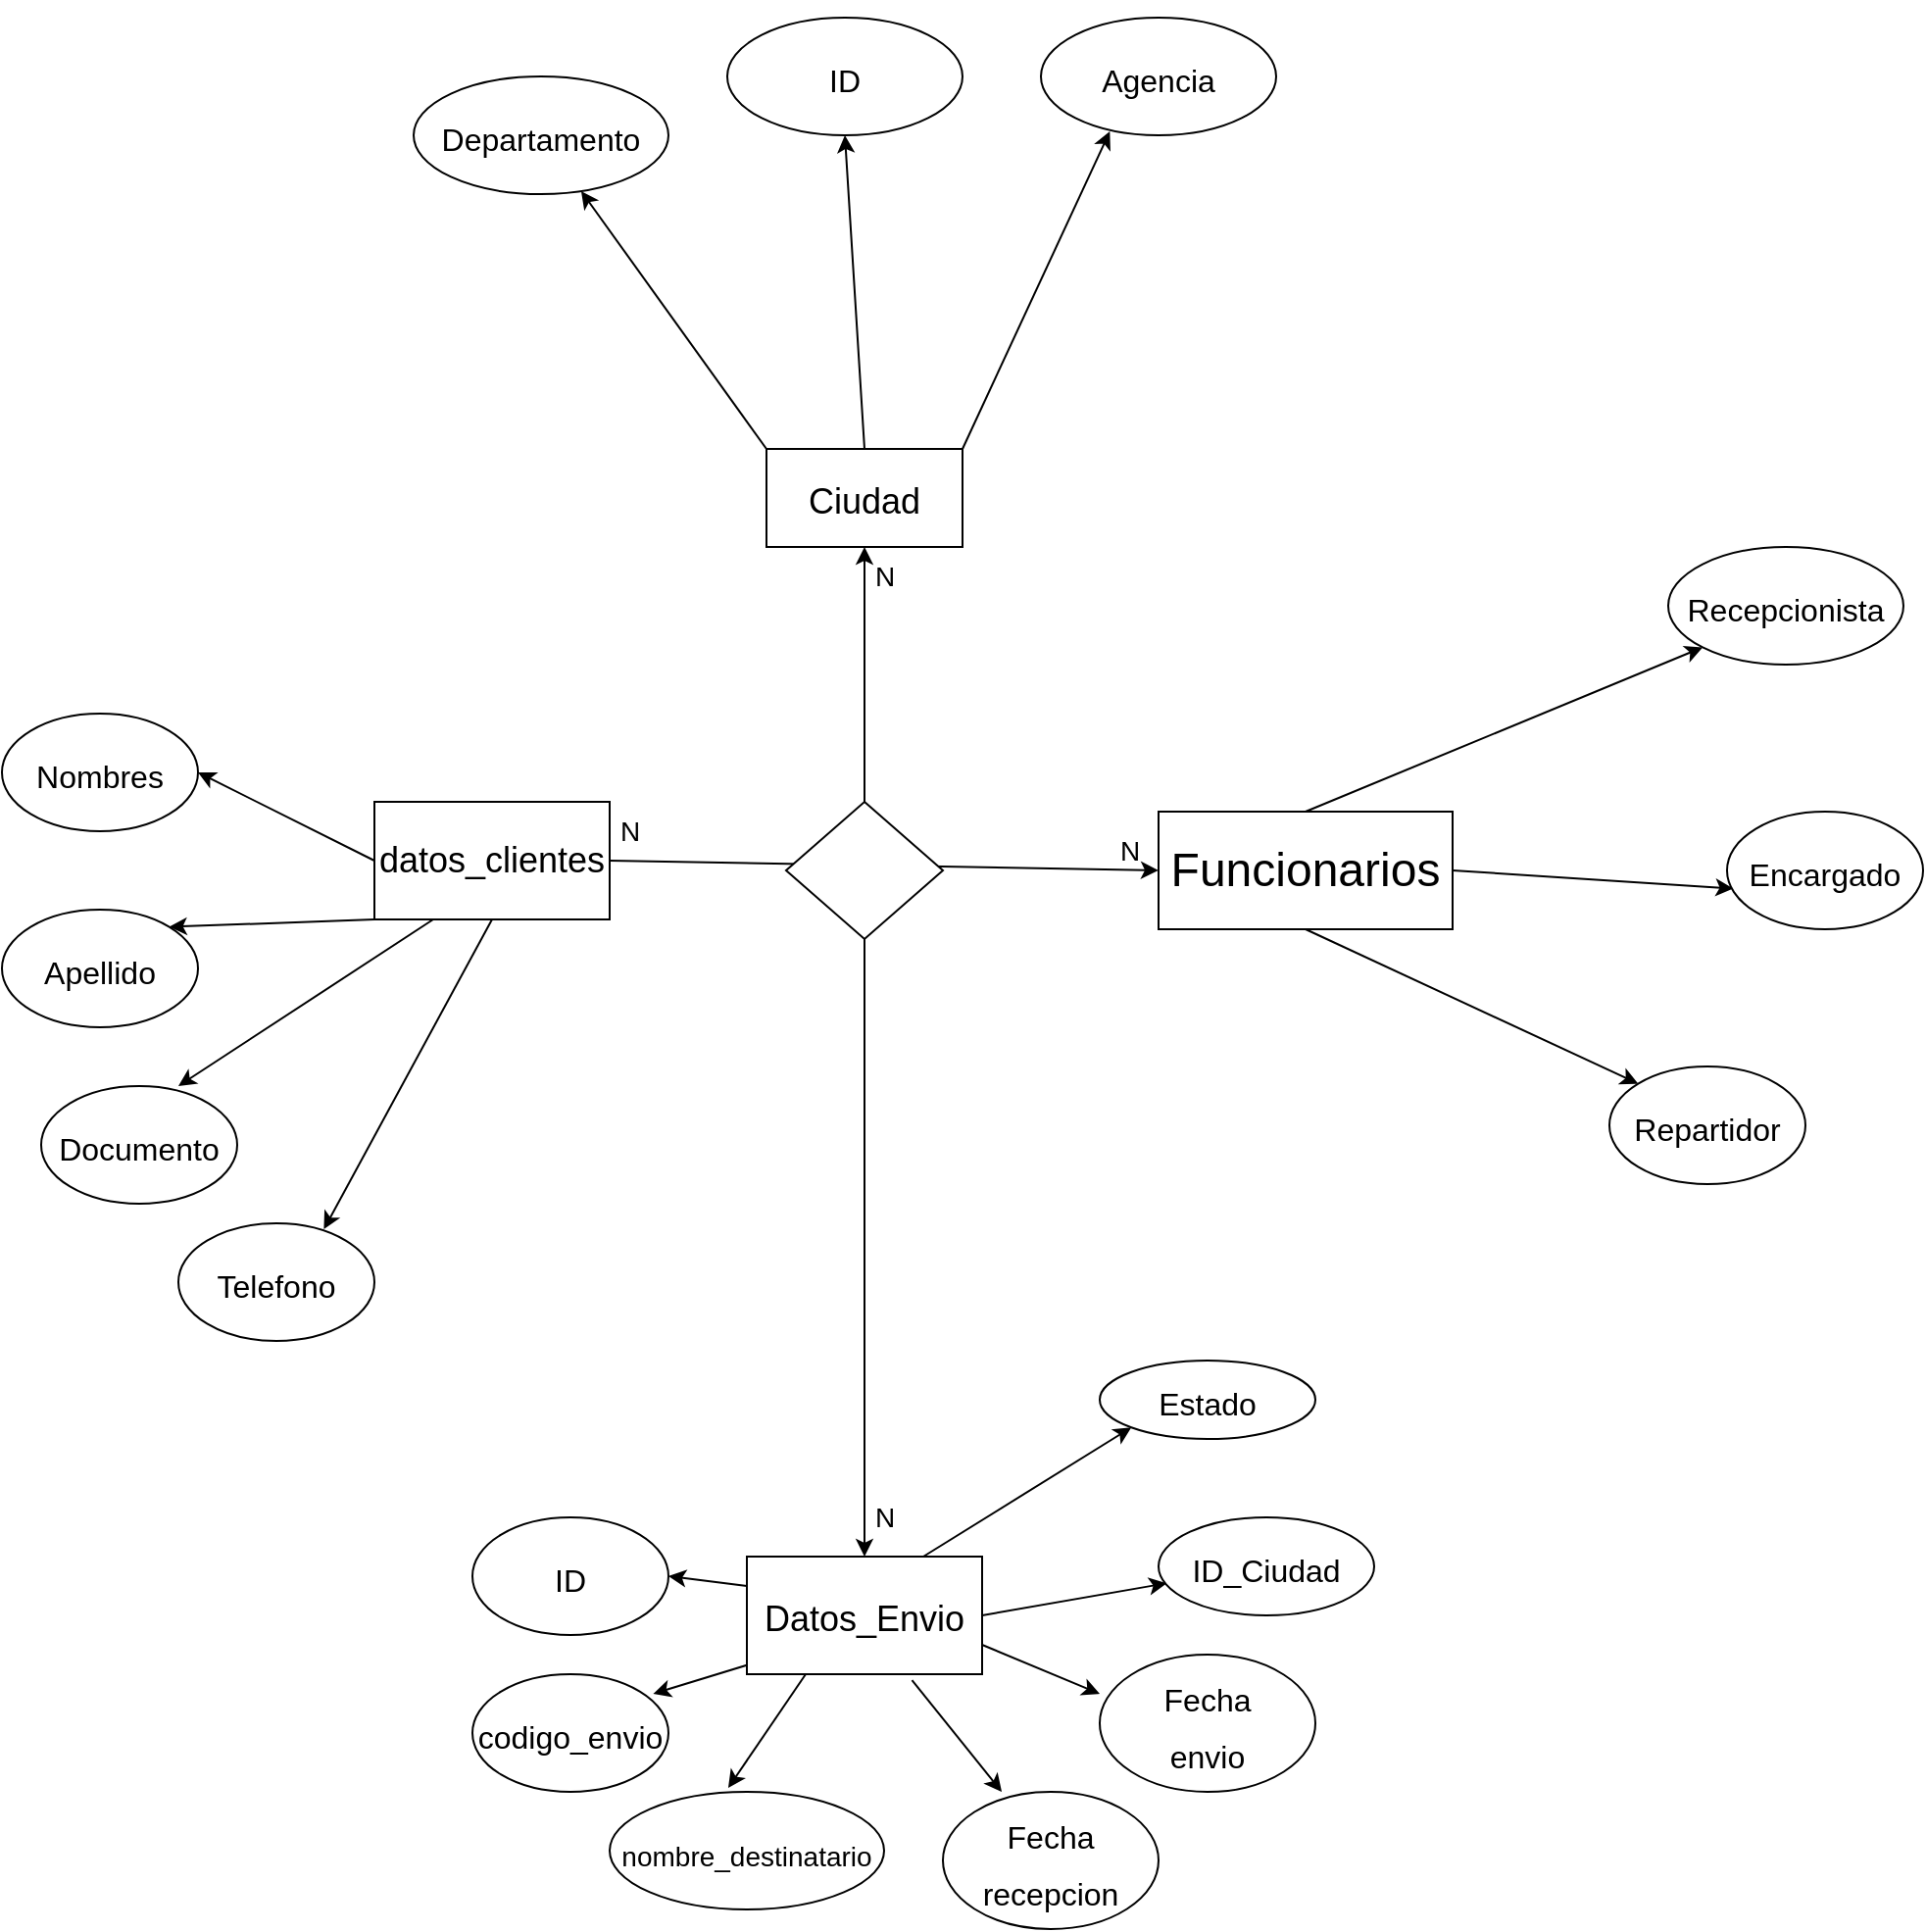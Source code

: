 <mxfile>
    <diagram id="X9rz7JlQrc1HFLLIPBNo" name="Página-1">
        <mxGraphModel dx="1779" dy="1683" grid="1" gridSize="10" guides="1" tooltips="1" connect="1" arrows="1" fold="1" page="1" pageScale="1" pageWidth="827" pageHeight="1169" math="0" shadow="0">
            <root>
                <mxCell id="0"/>
                <mxCell id="1" parent="0"/>
                <mxCell id="11" style="edgeStyle=none;html=1;exitX=0;exitY=0.5;exitDx=0;exitDy=0;fontSize=24;entryX=1;entryY=0.5;entryDx=0;entryDy=0;" edge="1" parent="1" source="2" target="14">
                    <mxGeometry relative="1" as="geometry">
                        <mxPoint x="90" y="190.167" as="targetPoint"/>
                    </mxGeometry>
                </mxCell>
                <mxCell id="12" style="edgeStyle=none;html=1;exitX=0;exitY=1;exitDx=0;exitDy=0;fontSize=24;entryX=1;entryY=0;entryDx=0;entryDy=0;" edge="1" parent="1" source="2" target="15">
                    <mxGeometry relative="1" as="geometry">
                        <mxPoint x="100" y="260" as="targetPoint"/>
                    </mxGeometry>
                </mxCell>
                <mxCell id="13" style="edgeStyle=none;html=1;exitX=0.25;exitY=1;exitDx=0;exitDy=0;fontSize=24;entryX=0.7;entryY=0;entryDx=0;entryDy=0;entryPerimeter=0;" edge="1" parent="1" source="2" target="16">
                    <mxGeometry relative="1" as="geometry">
                        <mxPoint x="170" y="300" as="targetPoint"/>
                    </mxGeometry>
                </mxCell>
                <mxCell id="22" style="edgeStyle=none;html=1;exitX=0.5;exitY=1;exitDx=0;exitDy=0;fontSize=16;entryX=0.742;entryY=0.051;entryDx=0;entryDy=0;entryPerimeter=0;" edge="1" parent="1" source="2" target="23">
                    <mxGeometry relative="1" as="geometry">
                        <mxPoint x="100.0" y="350" as="targetPoint"/>
                    </mxGeometry>
                </mxCell>
                <mxCell id="46" style="edgeStyle=none;html=1;exitX=1;exitY=0.5;exitDx=0;exitDy=0;entryX=0;entryY=0.5;entryDx=0;entryDy=0;fontSize=14;" edge="1" parent="1" source="2" target="3">
                    <mxGeometry relative="1" as="geometry"/>
                </mxCell>
                <mxCell id="2" value="&lt;font style=&quot;font-size: 18px&quot;&gt;datos_clientes&lt;/font&gt;" style="rounded=0;whiteSpace=wrap;html=1;" vertex="1" parent="1">
                    <mxGeometry x="110" y="145" width="120" height="60" as="geometry"/>
                </mxCell>
                <mxCell id="4" style="edgeStyle=none;html=1;exitX=0.5;exitY=1;exitDx=0;exitDy=0;fontSize=24;entryX=0;entryY=0;entryDx=0;entryDy=0;" edge="1" parent="1" source="3" target="7">
                    <mxGeometry relative="1" as="geometry">
                        <mxPoint x="590" y="320" as="targetPoint"/>
                    </mxGeometry>
                </mxCell>
                <mxCell id="5" style="edgeStyle=none;html=1;exitX=1;exitY=0.5;exitDx=0;exitDy=0;fontSize=24;entryX=0.032;entryY=0.654;entryDx=0;entryDy=0;entryPerimeter=0;" edge="1" parent="1" source="3" target="8">
                    <mxGeometry relative="1" as="geometry">
                        <mxPoint x="690" y="190" as="targetPoint"/>
                    </mxGeometry>
                </mxCell>
                <mxCell id="6" style="edgeStyle=none;html=1;exitX=0.5;exitY=0;exitDx=0;exitDy=0;fontSize=24;entryX=0;entryY=1;entryDx=0;entryDy=0;" edge="1" parent="1" source="3" target="10">
                    <mxGeometry relative="1" as="geometry">
                        <mxPoint x="630" y="90" as="targetPoint"/>
                    </mxGeometry>
                </mxCell>
                <mxCell id="3" value="&lt;span style=&quot;font-size: 24px&quot;&gt;Funcionarios&lt;/span&gt;" style="rounded=0;whiteSpace=wrap;html=1;" vertex="1" parent="1">
                    <mxGeometry x="510" y="150" width="150" height="60" as="geometry"/>
                </mxCell>
                <mxCell id="7" value="&lt;font size=&quot;3&quot;&gt;Repartidor&lt;/font&gt;" style="ellipse;whiteSpace=wrap;html=1;fontSize=24;" vertex="1" parent="1">
                    <mxGeometry x="740" y="280" width="100" height="60" as="geometry"/>
                </mxCell>
                <mxCell id="8" value="&lt;font size=&quot;3&quot;&gt;Encargado&lt;/font&gt;" style="ellipse;whiteSpace=wrap;html=1;fontSize=24;" vertex="1" parent="1">
                    <mxGeometry x="800" y="150" width="100" height="60" as="geometry"/>
                </mxCell>
                <mxCell id="10" value="&lt;p&gt;&lt;font size=&quot;3&quot;&gt;Recepcionista&lt;/font&gt;&lt;/p&gt;" style="ellipse;whiteSpace=wrap;html=1;fontSize=24;" vertex="1" parent="1">
                    <mxGeometry x="770" y="15" width="120" height="60" as="geometry"/>
                </mxCell>
                <mxCell id="14" value="&lt;font size=&quot;3&quot;&gt;Nombres&lt;/font&gt;" style="ellipse;whiteSpace=wrap;html=1;fontSize=24;" vertex="1" parent="1">
                    <mxGeometry x="-80" y="100" width="100" height="60" as="geometry"/>
                </mxCell>
                <mxCell id="15" value="&lt;span style=&quot;font-size: 16px&quot;&gt;Apellido&lt;/span&gt;" style="ellipse;whiteSpace=wrap;html=1;fontSize=24;" vertex="1" parent="1">
                    <mxGeometry x="-80" y="200" width="100" height="60" as="geometry"/>
                </mxCell>
                <mxCell id="16" value="&lt;span style=&quot;font-size: 16px&quot;&gt;Documento&lt;/span&gt;" style="ellipse;whiteSpace=wrap;html=1;fontSize=24;" vertex="1" parent="1">
                    <mxGeometry x="-60" y="290" width="100" height="60" as="geometry"/>
                </mxCell>
                <mxCell id="25" style="edgeStyle=none;html=1;exitX=0;exitY=0.25;exitDx=0;exitDy=0;entryX=1;entryY=0.5;entryDx=0;entryDy=0;fontSize=16;" edge="1" parent="1" source="17" target="24">
                    <mxGeometry relative="1" as="geometry"/>
                </mxCell>
                <mxCell id="26" style="edgeStyle=none;html=1;exitX=0.01;exitY=0.917;exitDx=0;exitDy=0;fontSize=16;entryX=0.922;entryY=0.167;entryDx=0;entryDy=0;exitPerimeter=0;entryPerimeter=0;" edge="1" parent="1" source="17" target="27">
                    <mxGeometry relative="1" as="geometry">
                        <mxPoint x="340" y="680" as="targetPoint"/>
                    </mxGeometry>
                </mxCell>
                <mxCell id="28" style="edgeStyle=none;html=1;exitX=0.25;exitY=1;exitDx=0;exitDy=0;fontSize=16;entryX=0.432;entryY=-0.033;entryDx=0;entryDy=0;entryPerimeter=0;" edge="1" parent="1" source="17" target="29">
                    <mxGeometry relative="1" as="geometry">
                        <mxPoint x="440" y="680" as="targetPoint"/>
                    </mxGeometry>
                </mxCell>
                <mxCell id="30" style="edgeStyle=none;html=1;exitX=0.702;exitY=1.051;exitDx=0;exitDy=0;fontSize=14;entryX=0.273;entryY=0;entryDx=0;entryDy=0;entryPerimeter=0;exitPerimeter=0;" edge="1" parent="1" source="17" target="31">
                    <mxGeometry relative="1" as="geometry">
                        <mxPoint x="510" y="610" as="targetPoint"/>
                    </mxGeometry>
                </mxCell>
                <mxCell id="32" style="edgeStyle=none;html=1;exitX=1;exitY=0.75;exitDx=0;exitDy=0;fontSize=14;entryX=0;entryY=0.286;entryDx=0;entryDy=0;entryPerimeter=0;" edge="1" parent="1" source="17" target="33">
                    <mxGeometry relative="1" as="geometry">
                        <mxPoint x="530" y="570" as="targetPoint"/>
                    </mxGeometry>
                </mxCell>
                <mxCell id="35" style="edgeStyle=none;html=1;exitX=1;exitY=0.5;exitDx=0;exitDy=0;fontSize=14;entryX=0.038;entryY=0.672;entryDx=0;entryDy=0;entryPerimeter=0;" edge="1" parent="1" source="17" target="36">
                    <mxGeometry relative="1" as="geometry">
                        <mxPoint x="510" y="550" as="targetPoint"/>
                    </mxGeometry>
                </mxCell>
                <mxCell id="50" style="edgeStyle=none;html=1;exitX=0.75;exitY=0;exitDx=0;exitDy=0;fontSize=14;entryX=0;entryY=1;entryDx=0;entryDy=0;" edge="1" parent="1" source="17" target="51">
                    <mxGeometry relative="1" as="geometry">
                        <mxPoint x="490" y="470" as="targetPoint"/>
                    </mxGeometry>
                </mxCell>
                <mxCell id="17" value="&lt;font style=&quot;font-size: 18px&quot;&gt;Datos_Envio&lt;/font&gt;" style="rounded=0;whiteSpace=wrap;html=1;fontSize=24;" vertex="1" parent="1">
                    <mxGeometry x="300" y="530" width="120" height="60" as="geometry"/>
                </mxCell>
                <mxCell id="23" value="&lt;span style=&quot;font-size: 16px&quot;&gt;Telefono&lt;/span&gt;" style="ellipse;whiteSpace=wrap;html=1;fontSize=24;" vertex="1" parent="1">
                    <mxGeometry x="10" y="360" width="100" height="60" as="geometry"/>
                </mxCell>
                <mxCell id="24" value="&lt;span style=&quot;font-size: 16px&quot;&gt;ID&lt;/span&gt;" style="ellipse;whiteSpace=wrap;html=1;fontSize=24;" vertex="1" parent="1">
                    <mxGeometry x="160" y="510" width="100" height="60" as="geometry"/>
                </mxCell>
                <mxCell id="27" value="&lt;span style=&quot;font-size: 16px&quot;&gt;codigo_envio&lt;/span&gt;" style="ellipse;whiteSpace=wrap;html=1;fontSize=24;" vertex="1" parent="1">
                    <mxGeometry x="160" y="590" width="100" height="60" as="geometry"/>
                </mxCell>
                <mxCell id="29" value="&lt;font style=&quot;font-size: 14px&quot;&gt;nombre_destinatario&lt;/font&gt;" style="ellipse;whiteSpace=wrap;html=1;fontSize=24;" vertex="1" parent="1">
                    <mxGeometry x="230" y="650" width="140" height="60" as="geometry"/>
                </mxCell>
                <mxCell id="31" value="&lt;span style=&quot;font-size: 16px&quot;&gt;Fecha&lt;br&gt;recepcion&lt;br&gt;&lt;/span&gt;" style="ellipse;whiteSpace=wrap;html=1;fontSize=24;" vertex="1" parent="1">
                    <mxGeometry x="400" y="650" width="110" height="70" as="geometry"/>
                </mxCell>
                <mxCell id="33" value="&lt;span style=&quot;font-size: 16px&quot;&gt;Fecha&lt;br&gt;envio&lt;br&gt;&lt;/span&gt;" style="ellipse;whiteSpace=wrap;html=1;fontSize=24;" vertex="1" parent="1">
                    <mxGeometry x="480" y="580" width="110" height="70" as="geometry"/>
                </mxCell>
                <mxCell id="36" value="&lt;span style=&quot;font-size: 16px&quot;&gt;ID_Ciudad&lt;br&gt;&lt;/span&gt;" style="ellipse;whiteSpace=wrap;html=1;fontSize=24;" vertex="1" parent="1">
                    <mxGeometry x="510" y="510" width="110" height="50" as="geometry"/>
                </mxCell>
                <mxCell id="39" style="edgeStyle=none;html=1;exitX=0;exitY=0;exitDx=0;exitDy=0;fontSize=14;" edge="1" parent="1" source="38" target="42">
                    <mxGeometry relative="1" as="geometry">
                        <mxPoint x="250" y="-145" as="targetPoint"/>
                    </mxGeometry>
                </mxCell>
                <mxCell id="40" style="edgeStyle=none;html=1;exitX=0.5;exitY=0;exitDx=0;exitDy=0;fontSize=14;entryX=0.5;entryY=1;entryDx=0;entryDy=0;" edge="1" parent="1" source="38" target="43">
                    <mxGeometry relative="1" as="geometry">
                        <mxPoint x="360" y="-165" as="targetPoint"/>
                    </mxGeometry>
                </mxCell>
                <mxCell id="41" style="edgeStyle=none;html=1;exitX=1;exitY=0;exitDx=0;exitDy=0;fontSize=14;entryX=0.293;entryY=0.967;entryDx=0;entryDy=0;entryPerimeter=0;" edge="1" parent="1" source="38" target="44">
                    <mxGeometry relative="1" as="geometry">
                        <mxPoint x="485.448" y="-185.896" as="targetPoint"/>
                    </mxGeometry>
                </mxCell>
                <mxCell id="38" value="&lt;span style=&quot;font-size: 18px&quot;&gt;Ciudad&lt;/span&gt;" style="rounded=0;whiteSpace=wrap;html=1;fontSize=24;" vertex="1" parent="1">
                    <mxGeometry x="310" y="-35" width="100" height="50" as="geometry"/>
                </mxCell>
                <mxCell id="42" value="&lt;p&gt;&lt;font size=&quot;3&quot;&gt;Departamento&lt;/font&gt;&lt;/p&gt;" style="ellipse;whiteSpace=wrap;html=1;fontSize=24;" vertex="1" parent="1">
                    <mxGeometry x="130" y="-225" width="130" height="60" as="geometry"/>
                </mxCell>
                <mxCell id="43" value="&lt;p&gt;&lt;font size=&quot;3&quot;&gt;ID&lt;/font&gt;&lt;/p&gt;" style="ellipse;whiteSpace=wrap;html=1;fontSize=24;" vertex="1" parent="1">
                    <mxGeometry x="290" y="-255" width="120" height="60" as="geometry"/>
                </mxCell>
                <mxCell id="44" value="&lt;font size=&quot;3&quot;&gt;Agencia&lt;/font&gt;" style="ellipse;whiteSpace=wrap;html=1;fontSize=24;" vertex="1" parent="1">
                    <mxGeometry x="450" y="-255" width="120" height="60" as="geometry"/>
                </mxCell>
                <mxCell id="48" style="edgeStyle=none;html=1;fontSize=14;entryX=0.5;entryY=0;entryDx=0;entryDy=0;entryPerimeter=0;exitX=0.5;exitY=1;exitDx=0;exitDy=0;" edge="1" parent="1" source="47" target="17">
                    <mxGeometry relative="1" as="geometry">
                        <mxPoint x="354" y="220" as="sourcePoint"/>
                    </mxGeometry>
                </mxCell>
                <mxCell id="49" style="edgeStyle=none;html=1;exitX=0.5;exitY=0;exitDx=0;exitDy=0;entryX=0.5;entryY=1;entryDx=0;entryDy=0;fontSize=14;" edge="1" parent="1" source="47" target="38">
                    <mxGeometry relative="1" as="geometry">
                        <Array as="points">
                            <mxPoint x="360" y="80"/>
                        </Array>
                    </mxGeometry>
                </mxCell>
                <mxCell id="47" value="" style="rhombus;whiteSpace=wrap;html=1;fontSize=14;" vertex="1" parent="1">
                    <mxGeometry x="320" y="145" width="80" height="70" as="geometry"/>
                </mxCell>
                <mxCell id="51" value="&lt;span style=&quot;font-size: 16px&quot;&gt;Estado&lt;br&gt;&lt;/span&gt;" style="ellipse;whiteSpace=wrap;html=1;fontSize=24;" vertex="1" parent="1">
                    <mxGeometry x="480" y="430" width="110" height="40" as="geometry"/>
                </mxCell>
                <mxCell id="53" value="N" style="text;html=1;align=center;verticalAlign=middle;resizable=0;points=[];autosize=1;strokeColor=none;fillColor=none;fontSize=14;" vertex="1" parent="1">
                    <mxGeometry x="225" y="150" width="30" height="20" as="geometry"/>
                </mxCell>
                <mxCell id="54" value="N" style="text;html=1;align=center;verticalAlign=middle;resizable=0;points=[];autosize=1;strokeColor=none;fillColor=none;fontSize=14;" vertex="1" parent="1">
                    <mxGeometry x="480" y="160" width="30" height="20" as="geometry"/>
                </mxCell>
                <mxCell id="55" value="N" style="text;html=1;align=center;verticalAlign=middle;resizable=0;points=[];autosize=1;strokeColor=none;fillColor=none;fontSize=14;" vertex="1" parent="1">
                    <mxGeometry x="355" y="20" width="30" height="20" as="geometry"/>
                </mxCell>
                <mxCell id="56" value="N" style="text;html=1;align=center;verticalAlign=middle;resizable=0;points=[];autosize=1;strokeColor=none;fillColor=none;fontSize=14;" vertex="1" parent="1">
                    <mxGeometry x="355" y="500" width="30" height="20" as="geometry"/>
                </mxCell>
            </root>
        </mxGraphModel>
    </diagram>
</mxfile>